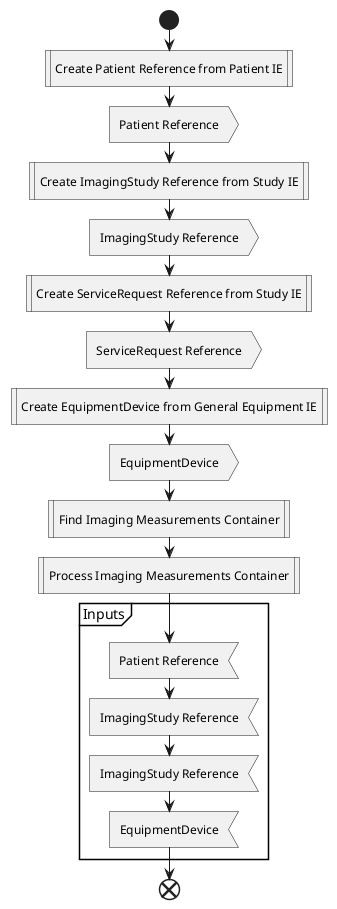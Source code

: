 @startuml dicom_sr_workflow
start
:Create Patient Reference from Patient IE|
:Patient Reference>
:Create ImagingStudy Reference from Study IE|
:ImagingStudy Reference>
:Create ServiceRequest Reference from Study IE|
:ServiceRequest Reference>
:Create EquipmentDevice from General Equipment IE|
:EquipmentDevice>
:Find Imaging Measurements Container|
:Process Imaging Measurements Container|
partition "Inputs" {
    :Patient Reference<
    :ImagingStudy Reference<
    :ImagingStudy Reference<
    :EquipmentDevice<
}
end

@enduml